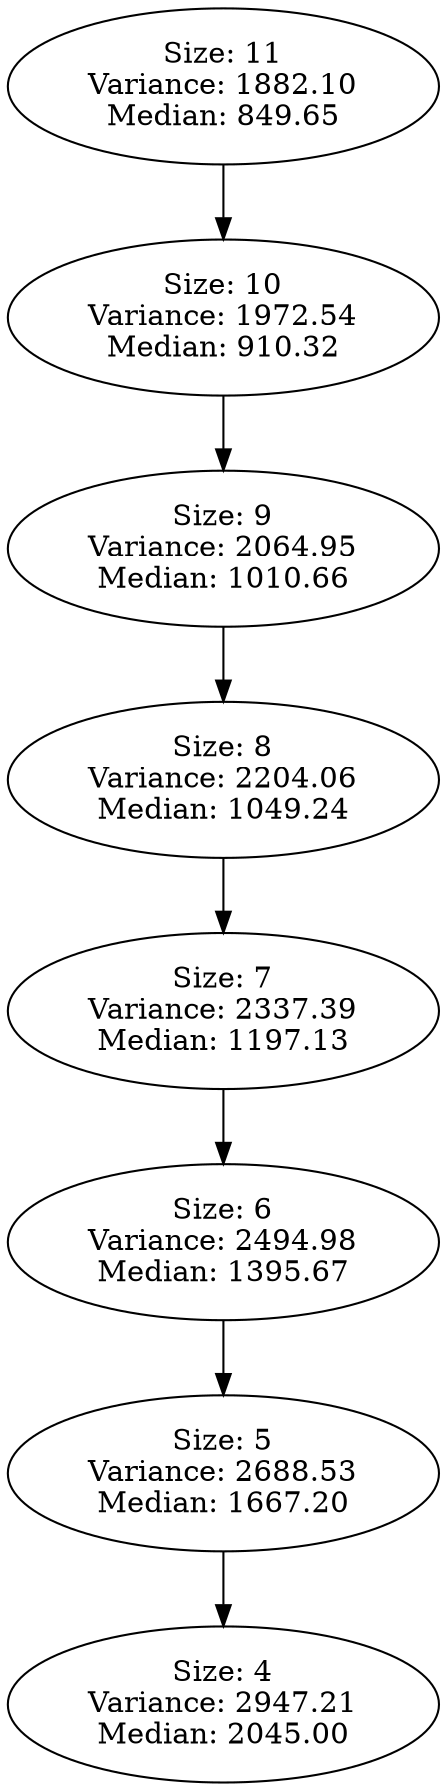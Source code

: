 DIGRAPH G {
"Size: 11\nVariance: 1882.10\nMedian: 849.65" -> "Size: 10\nVariance: 1972.54\nMedian: 910.32" L=0;
"Size: 10\nVariance: 1972.54\nMedian: 910.32" -> "Size: 9\nVariance: 2064.95\nMedian: 1010.66" L=1;
"Size: 9\nVariance: 2064.95\nMedian: 1010.66" -> "Size: 8\nVariance: 2204.06\nMedian: 1049.24" L=2;
"Size: 8\nVariance: 2204.06\nMedian: 1049.24" -> "Size: 7\nVariance: 2337.39\nMedian: 1197.13" L=3;
"Size: 7\nVariance: 2337.39\nMedian: 1197.13" -> "Size: 6\nVariance: 2494.98\nMedian: 1395.67" L=4;
"Size: 6\nVariance: 2494.98\nMedian: 1395.67" -> "Size: 5\nVariance: 2688.53\nMedian: 1667.20" L=5;
"Size: 5\nVariance: 2688.53\nMedian: 1667.20" -> "Size: 4\nVariance: 2947.21\nMedian: 2045.00" L=6;
}
